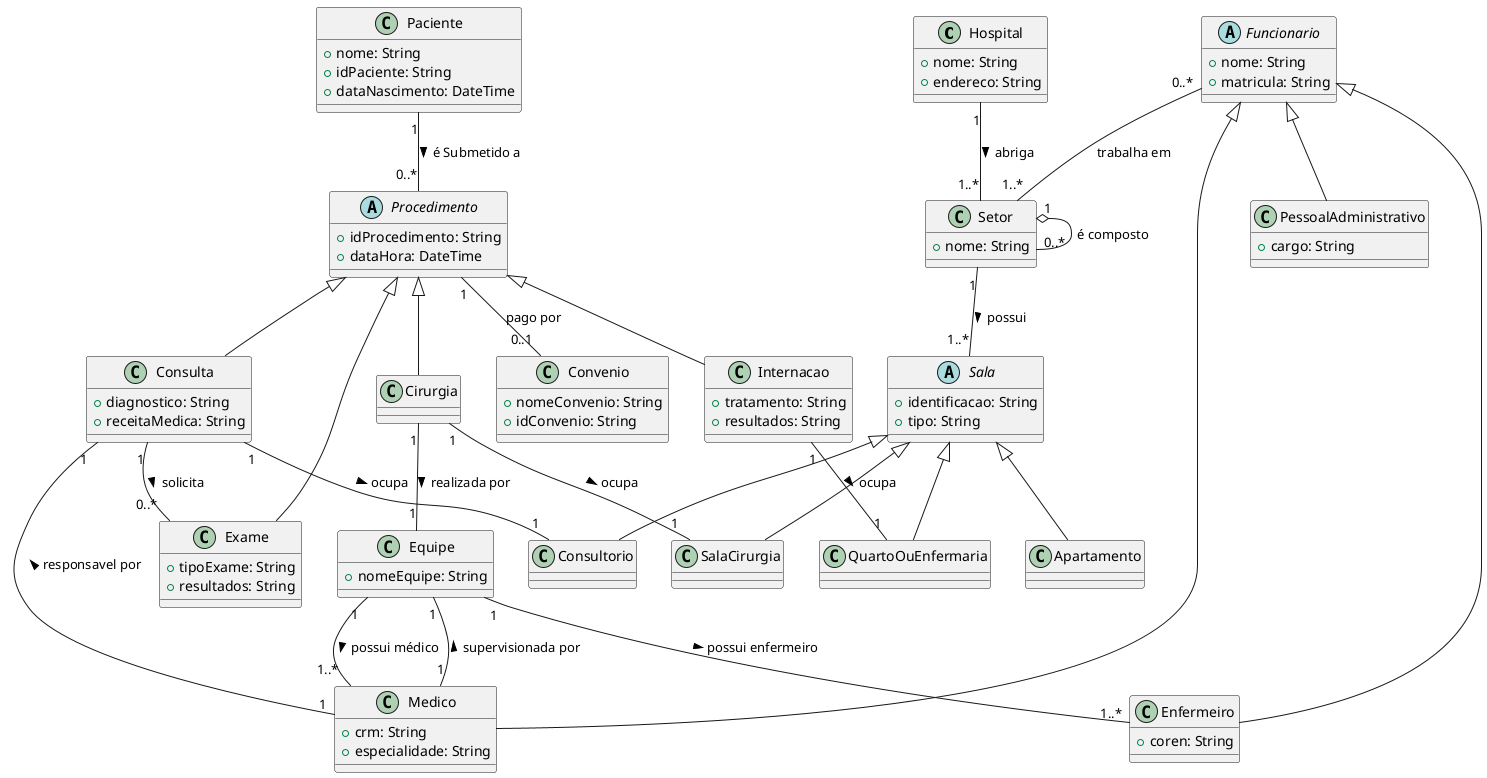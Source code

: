 @startuml Diagrama de Dominio - Sistema Hospitalar


class Hospital {
   + nome: String
   + endereco: String
}


class Setor {
   + nome: String
}


abstract class Sala {
   + identificacao: String
   + tipo: String
}


class SalaCirurgia extends Sala {}

class Consultorio extends Sala {}

class QuartoOuEnfermaria extends Sala {}

class Apartamento extends Sala {}

abstract class Funcionario {
   + nome: String
   + matricula: String
}


class Medico extends Funcionario {
   + crm: String
   + especialidade: String
}


class Enfermeiro extends Funcionario {
   + coren: String
}


class PessoalAdministrativo extends Funcionario {
   + cargo: String
}


class Equipe {
   + nomeEquipe: String
}


class Paciente {
   + nome: String
   + idPaciente: String
   + dataNascimento: DateTime
}


abstract class Procedimento {
   + idProcedimento: String
   + dataHora: DateTime
}


class Cirurgia extends Procedimento {}

class Internacao extends Procedimento {
   + tratamento: String
   + resultados: String
}

class Consulta extends Procedimento {
   + diagnostico: String
   + receitaMedica: String
}

class Exame extends Procedimento  {
   + tipoExame: String
   + resultados: String
}

class Convenio {
   + nomeConvenio: String
   + idConvenio: String
}

Hospital "1" -- "1..*" Setor : abriga >
Setor "1" o-- "0..*" Setor : é composto
Setor "1" -- "1..*" Sala : possui >
Funcionario "0..*" -- "1..*" Setor : trabalha em
Equipe "1" -- "1" Medico: supervisionada por <
Equipe "1" -- "1..*" Medico: possui médico >
Equipe "1" -- "1..*" Enfermeiro: possui enfermeiro >
Paciente "1" -- "0..*" Procedimento : é Submetido a >
Procedimento "1" -- "0..1" Convenio : pago por
Cirurgia "1" -- "1" SalaCirurgia : ocupa >
Cirurgia "1" -- "1" Equipe : realizada por >
Internacao "1" -- "1" QuartoOuEnfermaria : ocupa >
Consulta "1" -- "1" Consultorio: ocupa >
Consulta "1" -- "1" Medico: responsavel por <
Consulta "1" -- "0..*" Exame : solicita >


@enduml